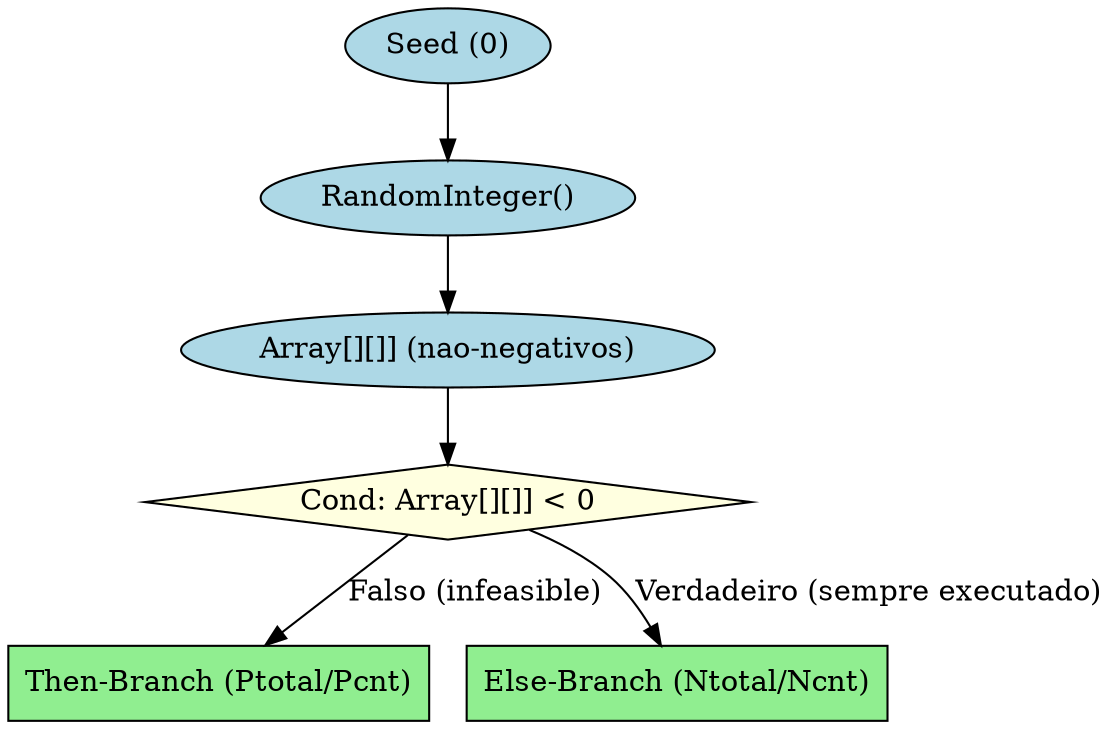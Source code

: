 digraph DFG_Critical {
    node [shape=ellipse, fillcolor=lightblue, style=filled];
    Seed [label="Seed (0)"];
    RandomInteger [label="RandomInteger()"];
    Array_values [label="Array[][]] (nao-negativos)"];

    node [shape=diamond, fillcolor=lightyellow, style=filled];
    Condition [label="Cond: Array[][]] < 0"];

    node [shape=box, fillcolor=lightgreen, style=filled];
    ThenBranch [label="Then-Branch (Ptotal/Pcnt)"];
    ElseBranch [label="Else-Branch (Ntotal/Ncnt)"];

    Seed -> RandomInteger;
    RandomInteger -> Array_values;
    Array_values -> Condition;
    Condition -> ThenBranch [label="Falso (infeasible)"];
    Condition -> ElseBranch [label="Verdadeiro (sempre executado)"];
}